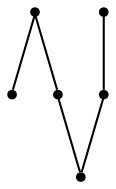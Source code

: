 graph {
  node [shape=point,comment="{\"directed\":false,\"doi\":\"10.1007/978-3-030-68766-3_26\",\"figure\":\"2\"}"]

  v0 [pos="1112.860611983128,1413.8590471267166"]
  v1 [pos="1179.4587966675085,1580.4804384480667"]
  v2 [pos="926.9518289084685,1461.6587969176057"]
  v3 [pos="798.7647643206951,1420.1902457234637"]
  v4 [pos="685.2091402915385,1370.7735894638517"]
  v5 [pos="579.363103200911,1380.4510239427002"]

  v0 -- v1 [id="-1",pos="1112.860611983128,1413.8590471267166 1179.458701284882,1413.7892596935947 1279.4746342988772,1447.127495444489 1179.4587966675085,1580.4804384480667"]
  v0 -- v2 [id="-2",pos="1112.860611983128,1413.8590471267166 1034.9940191811284,1413.7892596935947 990.541073255802,1447.127495444489 946.0881909188932,1458.2415972310728 939.7109030775591,1459.8356099890198 933.3335288439507,1460.97222053033 926.9518289084685,1461.6587969176057"]
  v2 -- v3 [id="-3",pos="926.9518289084685,1461.6587969176057 888.8265303911289,1465.7631675200998 850.4104080417014,1453.8566024280763 809.9581698996393,1427.6788347201818 806.2601450238313,1425.2862712971494 802.545106799963,1422.7744884361173 798.7647643206951,1420.1902457234637"]
  v4 -- v3 [id="-4",pos="685.2091402915385,1370.7735894638517 737.8819470556183,1376.6467678401661 769.9545525755742,1400.4609910723561 798.7647643206951,1420.1902457234637"]
  v5 -- v4 [id="-5",pos="579.363103200911,1380.4510239427002 622.4766638728527,1369.6727658710045 656.878585475467,1367.6060401017457 685.2091402915385,1370.7735894638517"]
}